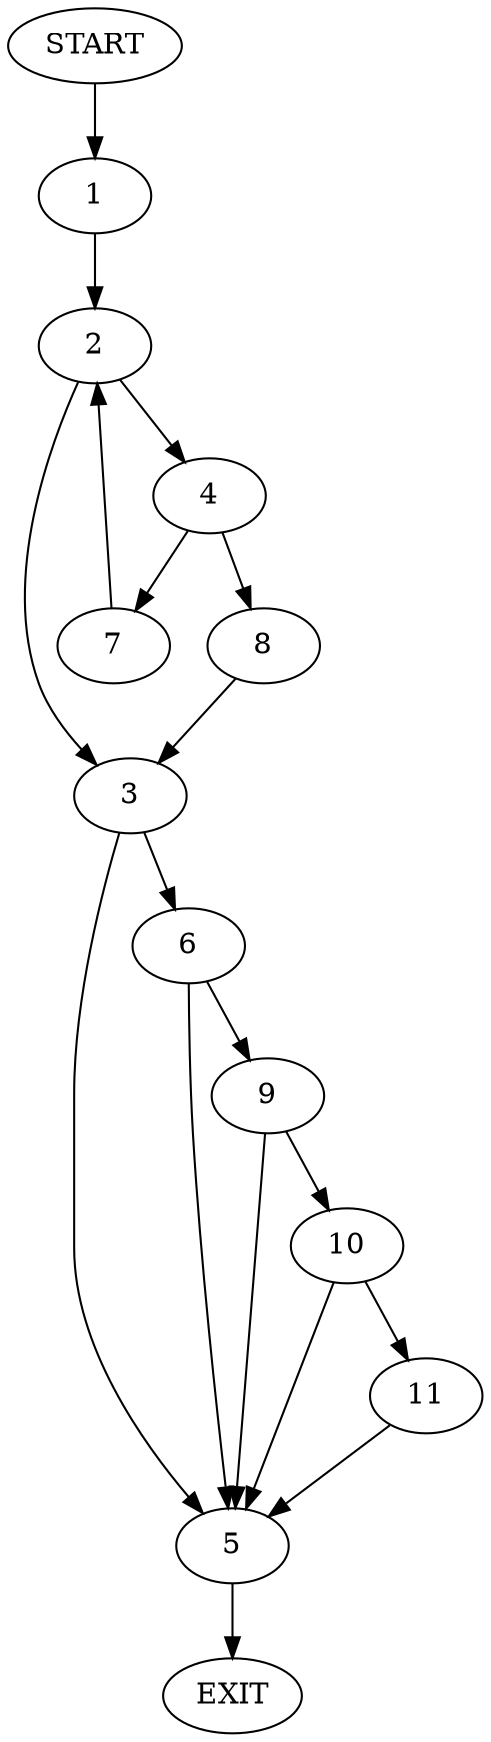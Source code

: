 digraph {
0 [label="START"];
1;
2;
3;
4;
5;
6;
7;
8;
9;
10;
11;
12 [label="EXIT"];
0 -> 1;
1 -> 2;
2 -> 3;
2 -> 4;
3 -> 5;
3 -> 6;
4 -> 7;
4 -> 8;
8 -> 3;
7 -> 2;
6 -> 9;
6 -> 5;
5 -> 12;
9 -> 5;
9 -> 10;
10 -> 11;
10 -> 5;
11 -> 5;
}